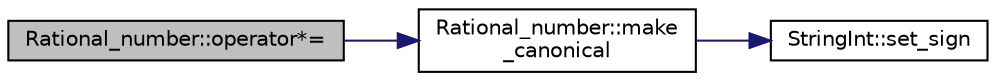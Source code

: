 digraph "Rational_number::operator*="
{
 // LATEX_PDF_SIZE
  edge [fontname="Helvetica",fontsize="10",labelfontname="Helvetica",labelfontsize="10"];
  node [fontname="Helvetica",fontsize="10",shape=record];
  rankdir="LR";
  Node1 [label="Rational_number::operator*=",height=0.2,width=0.4,color="black", fillcolor="grey75", style="filled", fontcolor="black",tooltip="Assigning multiply operator."];
  Node1 -> Node2 [color="midnightblue",fontsize="10",style="solid",fontname="Helvetica"];
  Node2 [label="Rational_number::make\l_canonical",height=0.2,width=0.4,color="black", fillcolor="white", style="filled",URL="$classRational__number.html#a3b7da00ab3a73290c9a0e85e524dae66",tooltip="Simplify this Rational_number."];
  Node2 -> Node3 [color="midnightblue",fontsize="10",style="solid",fontname="Helvetica"];
  Node3 [label="StringInt::set_sign",height=0.2,width=0.4,color="black", fillcolor="white", style="filled",URL="$classStringInt.html#abf4c106f451a9ffb064901a8c85191ca",tooltip="sign setter."];
}
